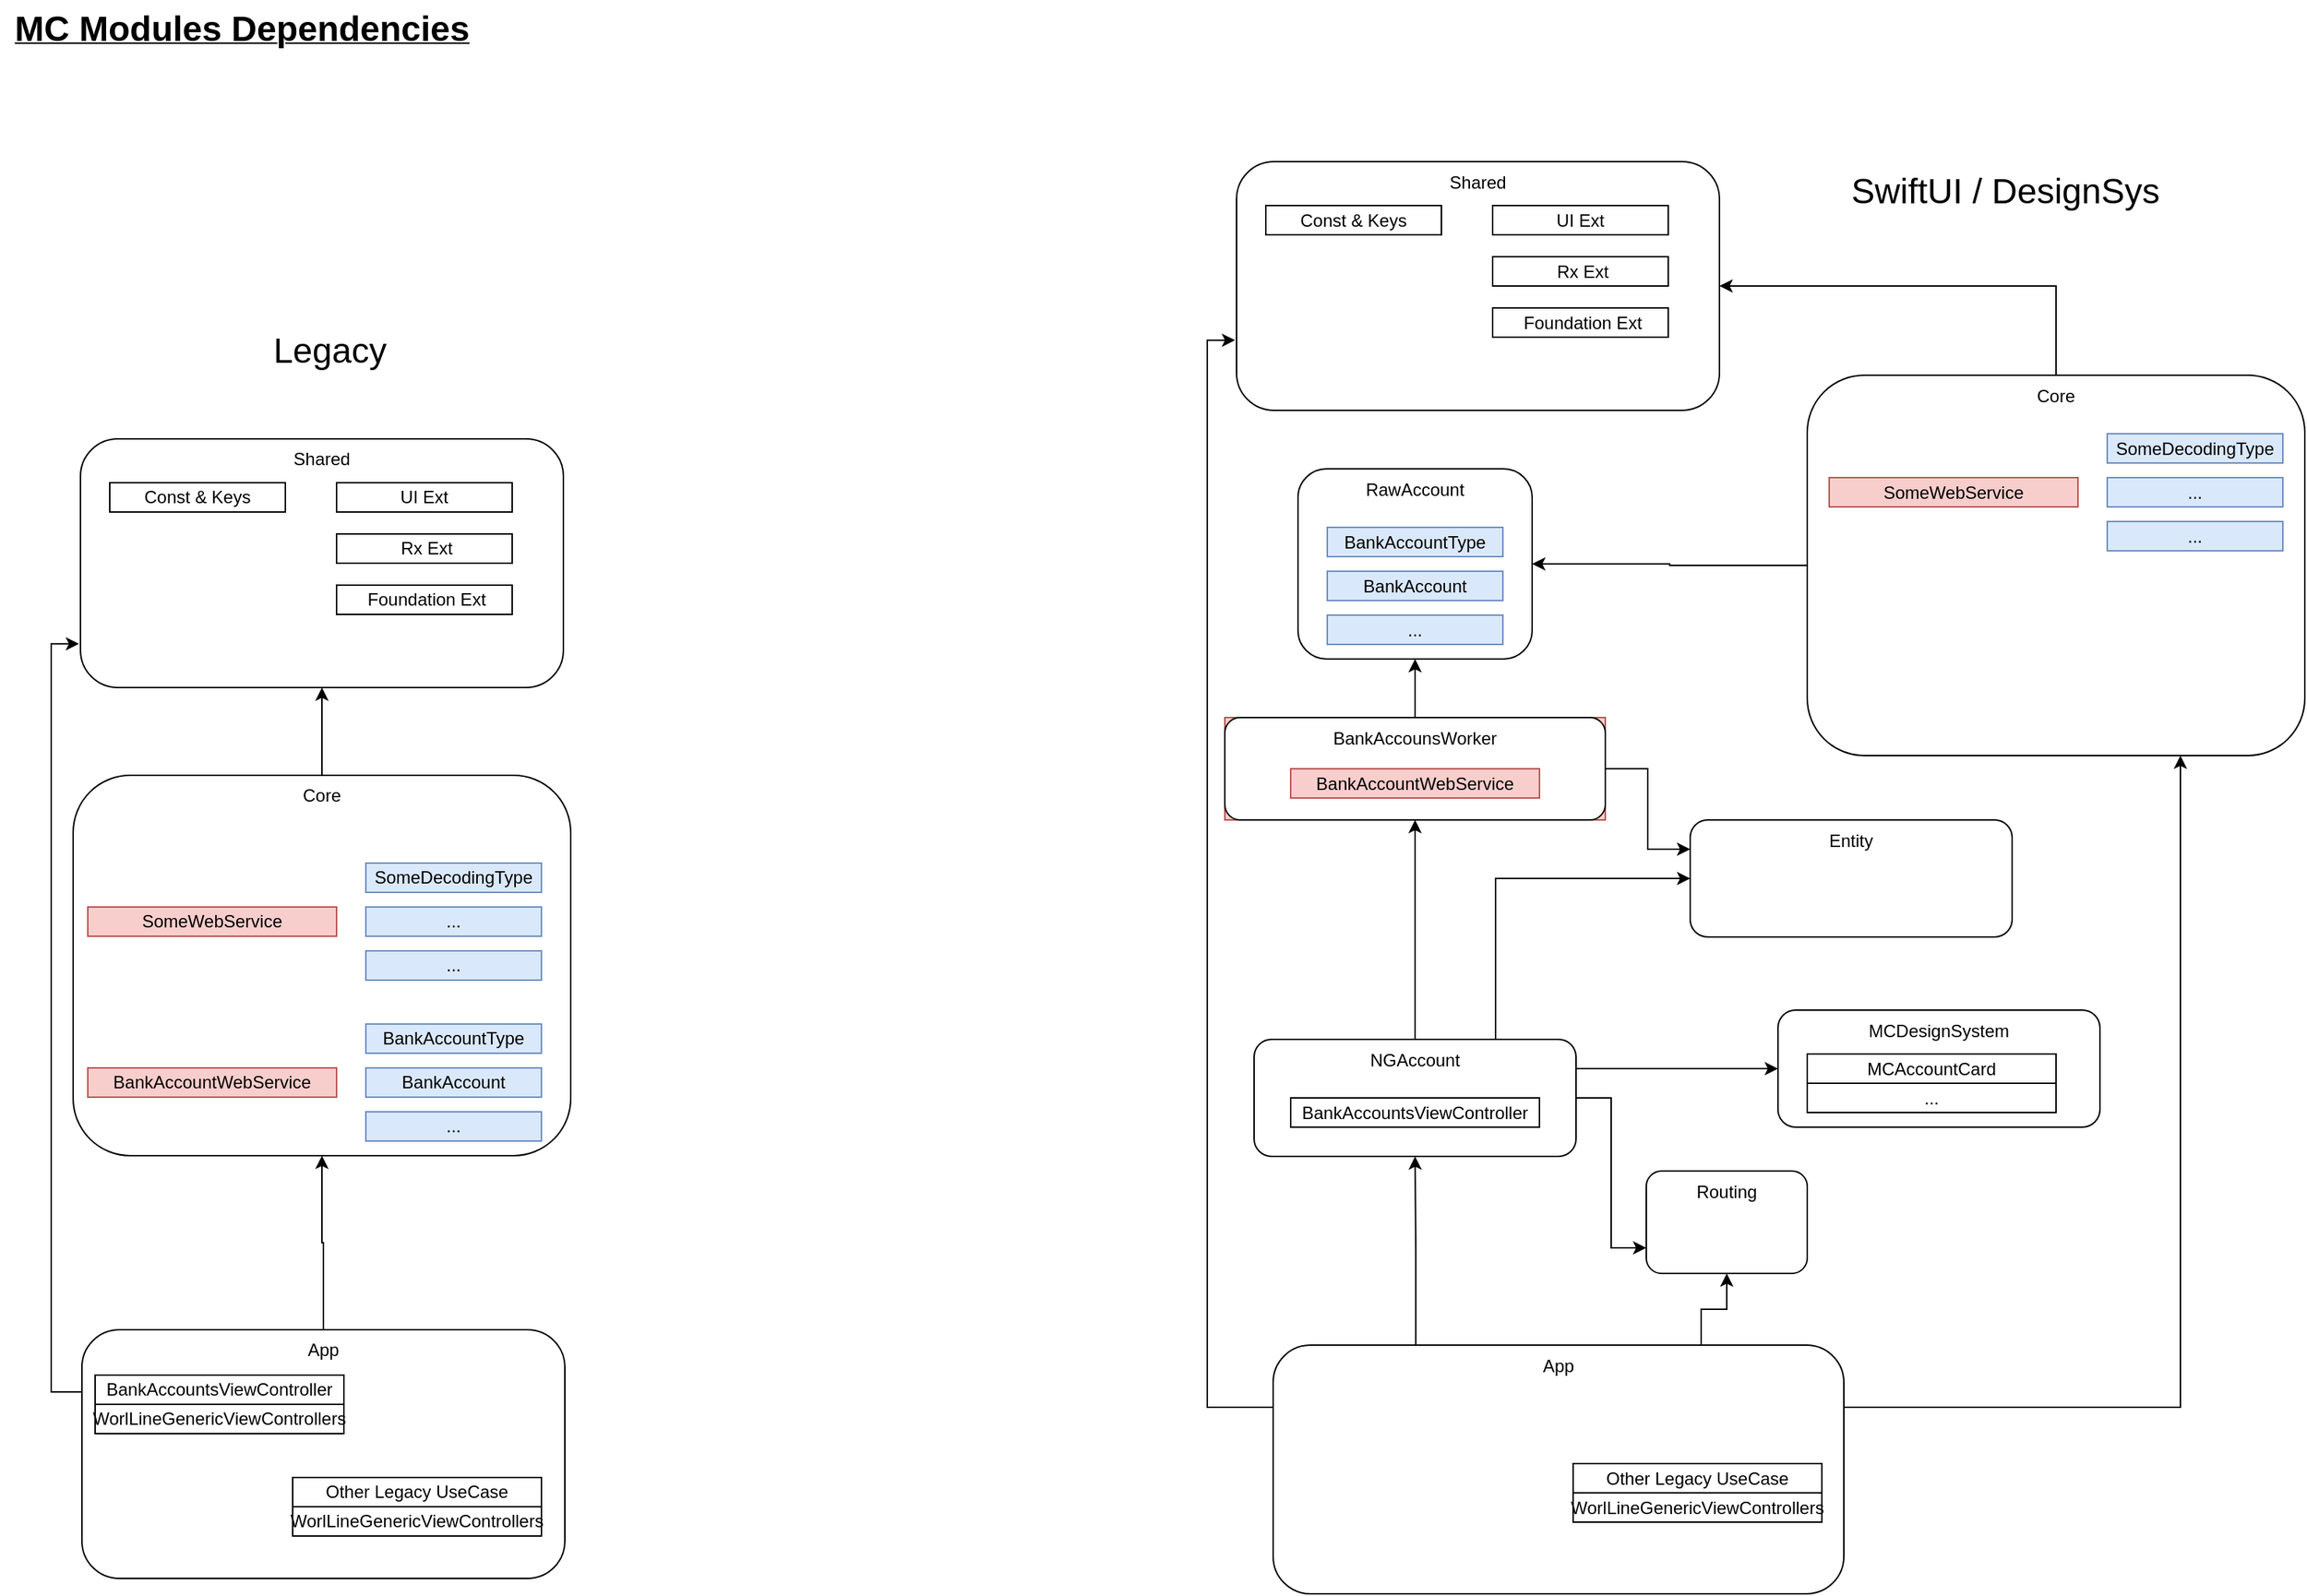 <mxfile version="20.6.2" type="device"><diagram id="i5yvxAz_1iwtVMrUf4z1" name="Page-1"><mxGraphModel dx="1876" dy="1500" grid="1" gridSize="10" guides="1" tooltips="1" connect="1" arrows="1" fold="1" page="1" pageScale="1" pageWidth="1654" pageHeight="1169" math="0" shadow="0"><root><mxCell id="0"/><mxCell id="1" parent="0"/><mxCell id="l5a38IMKoK79pU-6CkG5-42" style="edgeStyle=orthogonalEdgeStyle;rounded=0;orthogonalLoop=1;jettySize=auto;html=1;exitX=0.5;exitY=0;exitDx=0;exitDy=0;entryX=0.5;entryY=1;entryDx=0;entryDy=0;" parent="1" source="l5a38IMKoK79pU-6CkG5-1" target="l5a38IMKoK79pU-6CkG5-2" edge="1"><mxGeometry relative="1" as="geometry"/></mxCell><mxCell id="l5a38IMKoK79pU-6CkG5-1" value="Core" style="rounded=1;whiteSpace=wrap;html=1;verticalAlign=top;" parent="1" vertex="1"><mxGeometry x="75" y="560" width="340" height="260" as="geometry"/></mxCell><mxCell id="l5a38IMKoK79pU-6CkG5-7" value="" style="group" parent="1" vertex="1" connectable="0"><mxGeometry x="275" y="730" width="120" height="80" as="geometry"/></mxCell><mxCell id="l5a38IMKoK79pU-6CkG5-3" value="BankAccountType" style="whiteSpace=wrap;html=1;fillColor=#dae8fc;strokeColor=#6c8ebf;" parent="l5a38IMKoK79pU-6CkG5-7" vertex="1"><mxGeometry width="120" height="20" as="geometry"/></mxCell><mxCell id="l5a38IMKoK79pU-6CkG5-5" value="BankAccount" style="whiteSpace=wrap;html=1;fillColor=#dae8fc;strokeColor=#6c8ebf;" parent="l5a38IMKoK79pU-6CkG5-7" vertex="1"><mxGeometry y="30" width="120" height="20" as="geometry"/></mxCell><mxCell id="l5a38IMKoK79pU-6CkG5-6" value="..." style="whiteSpace=wrap;html=1;fillColor=#dae8fc;strokeColor=#6c8ebf;" parent="l5a38IMKoK79pU-6CkG5-7" vertex="1"><mxGeometry y="60" width="120" height="20" as="geometry"/></mxCell><mxCell id="l5a38IMKoK79pU-6CkG5-43" style="edgeStyle=orthogonalEdgeStyle;rounded=0;orthogonalLoop=1;jettySize=auto;html=1;exitX=0.5;exitY=0;exitDx=0;exitDy=0;entryX=0.5;entryY=1;entryDx=0;entryDy=0;" parent="1" source="l5a38IMKoK79pU-6CkG5-8" target="l5a38IMKoK79pU-6CkG5-1" edge="1"><mxGeometry relative="1" as="geometry"/></mxCell><mxCell id="l5a38IMKoK79pU-6CkG5-54" style="edgeStyle=orthogonalEdgeStyle;rounded=0;orthogonalLoop=1;jettySize=auto;html=1;exitX=0;exitY=0.25;exitDx=0;exitDy=0;entryX=-0.003;entryY=0.824;entryDx=0;entryDy=0;entryPerimeter=0;" parent="1" source="l5a38IMKoK79pU-6CkG5-8" target="l5a38IMKoK79pU-6CkG5-2" edge="1"><mxGeometry relative="1" as="geometry"/></mxCell><mxCell id="l5a38IMKoK79pU-6CkG5-8" value="App" style="rounded=1;whiteSpace=wrap;html=1;verticalAlign=top;" parent="1" vertex="1"><mxGeometry x="81" y="939" width="330" height="170" as="geometry"/></mxCell><mxCell id="l5a38IMKoK79pU-6CkG5-26" value="" style="group" parent="1" vertex="1" connectable="0"><mxGeometry x="912" y="350.5" width="160" height="130" as="geometry"/></mxCell><mxCell id="l5a38IMKoK79pU-6CkG5-14" value="RawAccount" style="rounded=1;whiteSpace=wrap;html=1;verticalAlign=top;" parent="l5a38IMKoK79pU-6CkG5-26" vertex="1"><mxGeometry width="160" height="130" as="geometry"/></mxCell><mxCell id="l5a38IMKoK79pU-6CkG5-15" value="" style="group" parent="l5a38IMKoK79pU-6CkG5-26" vertex="1" connectable="0"><mxGeometry x="20" y="40" width="120" height="80" as="geometry"/></mxCell><mxCell id="l5a38IMKoK79pU-6CkG5-16" value="BankAccountType" style="whiteSpace=wrap;html=1;fillColor=#dae8fc;strokeColor=#6c8ebf;" parent="l5a38IMKoK79pU-6CkG5-15" vertex="1"><mxGeometry width="120" height="20" as="geometry"/></mxCell><mxCell id="l5a38IMKoK79pU-6CkG5-17" value="BankAccount" style="whiteSpace=wrap;html=1;fillColor=#dae8fc;strokeColor=#6c8ebf;" parent="l5a38IMKoK79pU-6CkG5-15" vertex="1"><mxGeometry y="30" width="120" height="20" as="geometry"/></mxCell><mxCell id="l5a38IMKoK79pU-6CkG5-18" value="..." style="whiteSpace=wrap;html=1;fillColor=#dae8fc;strokeColor=#6c8ebf;" parent="l5a38IMKoK79pU-6CkG5-15" vertex="1"><mxGeometry y="60" width="120" height="20" as="geometry"/></mxCell><mxCell id="l5a38IMKoK79pU-6CkG5-27" value="" style="group;fillColor=#f8cecc;strokeColor=#b85450;" parent="1" vertex="1" connectable="0"><mxGeometry x="862" y="520.5" width="260" height="70" as="geometry"/></mxCell><mxCell id="l5a38IMKoK79pU-6CkG5-12" value="BankAccounsWorker" style="rounded=1;whiteSpace=wrap;html=1;verticalAlign=top;" parent="l5a38IMKoK79pU-6CkG5-27" vertex="1"><mxGeometry width="260" height="70" as="geometry"/></mxCell><mxCell id="l5a38IMKoK79pU-6CkG5-9" value="BankAccountWebService" style="whiteSpace=wrap;html=1;fillColor=#f8cecc;strokeColor=#b85450;" parent="l5a38IMKoK79pU-6CkG5-27" vertex="1"><mxGeometry x="45" y="35" width="170" height="20" as="geometry"/></mxCell><mxCell id="l5a38IMKoK79pU-6CkG5-44" style="edgeStyle=orthogonalEdgeStyle;rounded=0;orthogonalLoop=1;jettySize=auto;html=1;exitX=0.25;exitY=0;exitDx=0;exitDy=0;entryX=0.5;entryY=1;entryDx=0;entryDy=0;" parent="1" source="l5a38IMKoK79pU-6CkG5-33" target="l5a38IMKoK79pU-6CkG5-28" edge="1"><mxGeometry relative="1" as="geometry"/></mxCell><mxCell id="l5a38IMKoK79pU-6CkG5-69" style="edgeStyle=orthogonalEdgeStyle;rounded=0;orthogonalLoop=1;jettySize=auto;html=1;exitX=0;exitY=0.25;exitDx=0;exitDy=0;entryX=-0.003;entryY=0.718;entryDx=0;entryDy=0;entryPerimeter=0;" parent="1" source="l5a38IMKoK79pU-6CkG5-33" target="l5a38IMKoK79pU-6CkG5-62" edge="1"><mxGeometry relative="1" as="geometry"/></mxCell><mxCell id="l5a38IMKoK79pU-6CkG5-74" style="edgeStyle=orthogonalEdgeStyle;rounded=0;orthogonalLoop=1;jettySize=auto;html=1;exitX=0.75;exitY=0;exitDx=0;exitDy=0;entryX=0.5;entryY=1;entryDx=0;entryDy=0;" parent="1" source="l5a38IMKoK79pU-6CkG5-33" target="l5a38IMKoK79pU-6CkG5-39" edge="1"><mxGeometry relative="1" as="geometry"/></mxCell><mxCell id="bixLfyGM22KfOOsF53Az-26" style="edgeStyle=orthogonalEdgeStyle;rounded=0;orthogonalLoop=1;jettySize=auto;html=1;exitX=1;exitY=0.25;exitDx=0;exitDy=0;entryX=0.75;entryY=1;entryDx=0;entryDy=0;" parent="1" source="l5a38IMKoK79pU-6CkG5-33" target="bixLfyGM22KfOOsF53Az-12" edge="1"><mxGeometry relative="1" as="geometry"/></mxCell><mxCell id="l5a38IMKoK79pU-6CkG5-33" value="App" style="rounded=1;whiteSpace=wrap;html=1;verticalAlign=top;" parent="1" vertex="1"><mxGeometry x="895" y="949.5" width="390" height="170" as="geometry"/></mxCell><mxCell id="l5a38IMKoK79pU-6CkG5-39" value="Routing" style="rounded=1;whiteSpace=wrap;html=1;verticalAlign=top;" parent="1" vertex="1"><mxGeometry x="1150" y="830.5" width="110" height="70" as="geometry"/></mxCell><mxCell id="l5a38IMKoK79pU-6CkG5-40" value="Entity" style="rounded=1;whiteSpace=wrap;html=1;verticalAlign=top;" parent="1" vertex="1"><mxGeometry x="1180" y="590.5" width="220" height="80" as="geometry"/></mxCell><mxCell id="l5a38IMKoK79pU-6CkG5-41" value="BankAccountWebService" style="whiteSpace=wrap;html=1;fillColor=#f8cecc;strokeColor=#b85450;" parent="1" vertex="1"><mxGeometry x="85" y="760" width="170" height="20" as="geometry"/></mxCell><mxCell id="l5a38IMKoK79pU-6CkG5-45" value="" style="group" parent="1" vertex="1" connectable="0"><mxGeometry x="882" y="740.5" width="220" height="80" as="geometry"/></mxCell><mxCell id="l5a38IMKoK79pU-6CkG5-28" value="NGAccount" style="rounded=1;whiteSpace=wrap;html=1;verticalAlign=top;" parent="l5a38IMKoK79pU-6CkG5-45" vertex="1"><mxGeometry width="220" height="80" as="geometry"/></mxCell><mxCell id="l5a38IMKoK79pU-6CkG5-13" value="BankAccountsViewController" style="whiteSpace=wrap;html=1;" parent="l5a38IMKoK79pU-6CkG5-45" vertex="1"><mxGeometry x="25" y="40" width="170" height="20" as="geometry"/></mxCell><mxCell id="l5a38IMKoK79pU-6CkG5-48" style="edgeStyle=orthogonalEdgeStyle;rounded=0;orthogonalLoop=1;jettySize=auto;html=1;exitX=0.5;exitY=0;exitDx=0;exitDy=0;entryX=0.5;entryY=1;entryDx=0;entryDy=0;" parent="1" source="l5a38IMKoK79pU-6CkG5-28" target="l5a38IMKoK79pU-6CkG5-12" edge="1"><mxGeometry relative="1" as="geometry"/></mxCell><mxCell id="l5a38IMKoK79pU-6CkG5-50" style="edgeStyle=orthogonalEdgeStyle;rounded=0;orthogonalLoop=1;jettySize=auto;html=1;exitX=1;exitY=0.5;exitDx=0;exitDy=0;entryX=0;entryY=0.25;entryDx=0;entryDy=0;" parent="1" source="l5a38IMKoK79pU-6CkG5-12" target="l5a38IMKoK79pU-6CkG5-40" edge="1"><mxGeometry relative="1" as="geometry"/></mxCell><mxCell id="l5a38IMKoK79pU-6CkG5-51" style="edgeStyle=orthogonalEdgeStyle;rounded=0;orthogonalLoop=1;jettySize=auto;html=1;exitX=0.5;exitY=0;exitDx=0;exitDy=0;entryX=0.5;entryY=1;entryDx=0;entryDy=0;" parent="1" source="l5a38IMKoK79pU-6CkG5-12" target="l5a38IMKoK79pU-6CkG5-14" edge="1"><mxGeometry relative="1" as="geometry"/></mxCell><mxCell id="l5a38IMKoK79pU-6CkG5-60" value="" style="group" parent="1" vertex="1" connectable="0"><mxGeometry x="80" y="330" width="330" height="170" as="geometry"/></mxCell><mxCell id="l5a38IMKoK79pU-6CkG5-2" value="Shared" style="rounded=1;whiteSpace=wrap;html=1;verticalAlign=top;" parent="l5a38IMKoK79pU-6CkG5-60" vertex="1"><mxGeometry width="330" height="170" as="geometry"/></mxCell><mxCell id="l5a38IMKoK79pU-6CkG5-56" value="Const &amp;amp; Keys" style="whiteSpace=wrap;html=1;" parent="l5a38IMKoK79pU-6CkG5-60" vertex="1"><mxGeometry x="20" y="30" width="120" height="20" as="geometry"/></mxCell><mxCell id="l5a38IMKoK79pU-6CkG5-57" value="UI Ext" style="whiteSpace=wrap;html=1;" parent="l5a38IMKoK79pU-6CkG5-60" vertex="1"><mxGeometry x="175" y="30" width="120" height="20" as="geometry"/></mxCell><mxCell id="l5a38IMKoK79pU-6CkG5-58" value="&amp;nbsp;Rx Ext" style="whiteSpace=wrap;html=1;" parent="l5a38IMKoK79pU-6CkG5-60" vertex="1"><mxGeometry x="175" y="65" width="120" height="20" as="geometry"/></mxCell><mxCell id="l5a38IMKoK79pU-6CkG5-59" value="&amp;nbsp;Foundation Ext" style="whiteSpace=wrap;html=1;" parent="l5a38IMKoK79pU-6CkG5-60" vertex="1"><mxGeometry x="175" y="100" width="120" height="20" as="geometry"/></mxCell><mxCell id="l5a38IMKoK79pU-6CkG5-61" value="" style="group" parent="1" vertex="1" connectable="0"><mxGeometry x="870" y="140.5" width="330" height="170" as="geometry"/></mxCell><mxCell id="l5a38IMKoK79pU-6CkG5-62" value="Shared" style="rounded=1;whiteSpace=wrap;html=1;verticalAlign=top;" parent="l5a38IMKoK79pU-6CkG5-61" vertex="1"><mxGeometry width="330" height="170" as="geometry"/></mxCell><mxCell id="l5a38IMKoK79pU-6CkG5-63" value="Const &amp;amp; Keys" style="whiteSpace=wrap;html=1;" parent="l5a38IMKoK79pU-6CkG5-61" vertex="1"><mxGeometry x="20" y="30" width="120" height="20" as="geometry"/></mxCell><mxCell id="l5a38IMKoK79pU-6CkG5-64" value="UI Ext" style="whiteSpace=wrap;html=1;" parent="l5a38IMKoK79pU-6CkG5-61" vertex="1"><mxGeometry x="175" y="30" width="120" height="20" as="geometry"/></mxCell><mxCell id="l5a38IMKoK79pU-6CkG5-65" value="&amp;nbsp;Rx Ext" style="whiteSpace=wrap;html=1;" parent="l5a38IMKoK79pU-6CkG5-61" vertex="1"><mxGeometry x="175" y="65" width="120" height="20" as="geometry"/></mxCell><mxCell id="l5a38IMKoK79pU-6CkG5-66" value="&amp;nbsp;Foundation Ext" style="whiteSpace=wrap;html=1;" parent="l5a38IMKoK79pU-6CkG5-61" vertex="1"><mxGeometry x="175" y="100" width="120" height="20" as="geometry"/></mxCell><mxCell id="l5a38IMKoK79pU-6CkG5-70" value="SomeDecodingType" style="whiteSpace=wrap;html=1;fillColor=#dae8fc;strokeColor=#6c8ebf;" parent="1" vertex="1"><mxGeometry x="275" y="620" width="120" height="20" as="geometry"/></mxCell><mxCell id="l5a38IMKoK79pU-6CkG5-71" value="..." style="whiteSpace=wrap;html=1;fillColor=#dae8fc;strokeColor=#6c8ebf;" parent="1" vertex="1"><mxGeometry x="275" y="650" width="120" height="20" as="geometry"/></mxCell><mxCell id="l5a38IMKoK79pU-6CkG5-72" value="..." style="whiteSpace=wrap;html=1;fillColor=#dae8fc;strokeColor=#6c8ebf;" parent="1" vertex="1"><mxGeometry x="275" y="680" width="120" height="20" as="geometry"/></mxCell><mxCell id="l5a38IMKoK79pU-6CkG5-73" value="SomeWebService" style="whiteSpace=wrap;html=1;fillColor=#f8cecc;strokeColor=#b85450;" parent="1" vertex="1"><mxGeometry x="85" y="650" width="170" height="20" as="geometry"/></mxCell><mxCell id="l5a38IMKoK79pU-6CkG5-75" style="edgeStyle=orthogonalEdgeStyle;rounded=0;orthogonalLoop=1;jettySize=auto;html=1;exitX=1;exitY=0.5;exitDx=0;exitDy=0;entryX=0;entryY=0.75;entryDx=0;entryDy=0;" parent="1" source="l5a38IMKoK79pU-6CkG5-28" target="l5a38IMKoK79pU-6CkG5-39" edge="1"><mxGeometry relative="1" as="geometry"/></mxCell><mxCell id="l5a38IMKoK79pU-6CkG5-76" style="edgeStyle=orthogonalEdgeStyle;rounded=0;orthogonalLoop=1;jettySize=auto;html=1;exitX=0.75;exitY=0;exitDx=0;exitDy=0;entryX=0;entryY=0.5;entryDx=0;entryDy=0;" parent="1" source="l5a38IMKoK79pU-6CkG5-28" target="l5a38IMKoK79pU-6CkG5-40" edge="1"><mxGeometry relative="1" as="geometry"/></mxCell><mxCell id="l5a38IMKoK79pU-6CkG5-77" value="" style="group" parent="1" vertex="1" connectable="0"><mxGeometry x="1100" y="1030.5" width="170" height="40" as="geometry"/></mxCell><mxCell id="l5a38IMKoK79pU-6CkG5-37" value="Other Legacy UseCase" style="whiteSpace=wrap;html=1;" parent="l5a38IMKoK79pU-6CkG5-77" vertex="1"><mxGeometry width="170" height="20" as="geometry"/></mxCell><mxCell id="l5a38IMKoK79pU-6CkG5-38" value="WorlLineGenericViewControllers" style="whiteSpace=wrap;html=1;" parent="l5a38IMKoK79pU-6CkG5-77" vertex="1"><mxGeometry y="20" width="170" height="20" as="geometry"/></mxCell><mxCell id="bixLfyGM22KfOOsF53Az-1" value="" style="group" parent="1" vertex="1" connectable="0"><mxGeometry x="1240" y="720.5" width="220" height="80" as="geometry"/></mxCell><mxCell id="bixLfyGM22KfOOsF53Az-2" value="MCDesignSystem" style="rounded=1;whiteSpace=wrap;html=1;verticalAlign=top;" parent="bixLfyGM22KfOOsF53Az-1" vertex="1"><mxGeometry width="220" height="80" as="geometry"/></mxCell><mxCell id="bixLfyGM22KfOOsF53Az-4" value="" style="group" parent="bixLfyGM22KfOOsF53Az-1" vertex="1" connectable="0"><mxGeometry x="20" y="30" width="170" height="40" as="geometry"/></mxCell><mxCell id="bixLfyGM22KfOOsF53Az-5" value="MCAccountCard" style="whiteSpace=wrap;html=1;" parent="bixLfyGM22KfOOsF53Az-4" vertex="1"><mxGeometry width="170" height="20" as="geometry"/></mxCell><mxCell id="bixLfyGM22KfOOsF53Az-6" value="..." style="whiteSpace=wrap;html=1;" parent="bixLfyGM22KfOOsF53Az-4" vertex="1"><mxGeometry y="20" width="170" height="20" as="geometry"/></mxCell><mxCell id="bixLfyGM22KfOOsF53Az-7" style="edgeStyle=orthogonalEdgeStyle;rounded=0;orthogonalLoop=1;jettySize=auto;html=1;exitX=1;exitY=0.25;exitDx=0;exitDy=0;entryX=0;entryY=0.5;entryDx=0;entryDy=0;" parent="1" source="l5a38IMKoK79pU-6CkG5-28" target="bixLfyGM22KfOOsF53Az-2" edge="1"><mxGeometry relative="1" as="geometry"/></mxCell><mxCell id="bixLfyGM22KfOOsF53Az-8" value="" style="group" parent="1" vertex="1" connectable="0"><mxGeometry x="90" y="970" width="170" height="40" as="geometry"/></mxCell><mxCell id="l5a38IMKoK79pU-6CkG5-31" value="BankAccountsViewController" style="whiteSpace=wrap;html=1;" parent="bixLfyGM22KfOOsF53Az-8" vertex="1"><mxGeometry width="170" height="20" as="geometry"/></mxCell><mxCell id="l5a38IMKoK79pU-6CkG5-32" value="WorlLineGenericViewControllers" style="whiteSpace=wrap;html=1;" parent="bixLfyGM22KfOOsF53Az-8" vertex="1"><mxGeometry y="20" width="170" height="20" as="geometry"/></mxCell><mxCell id="bixLfyGM22KfOOsF53Az-9" value="" style="group" parent="1" vertex="1" connectable="0"><mxGeometry x="225" y="1040" width="170" height="40" as="geometry"/></mxCell><mxCell id="bixLfyGM22KfOOsF53Az-10" value="Other Legacy UseCase" style="whiteSpace=wrap;html=1;" parent="bixLfyGM22KfOOsF53Az-9" vertex="1"><mxGeometry width="170" height="20" as="geometry"/></mxCell><mxCell id="bixLfyGM22KfOOsF53Az-11" value="WorlLineGenericViewControllers" style="whiteSpace=wrap;html=1;" parent="bixLfyGM22KfOOsF53Az-9" vertex="1"><mxGeometry y="20" width="170" height="20" as="geometry"/></mxCell><mxCell id="bixLfyGM22KfOOsF53Az-25" style="edgeStyle=orthogonalEdgeStyle;rounded=0;orthogonalLoop=1;jettySize=auto;html=1;exitX=0.5;exitY=0;exitDx=0;exitDy=0;" parent="1" source="bixLfyGM22KfOOsF53Az-12" target="l5a38IMKoK79pU-6CkG5-62" edge="1"><mxGeometry relative="1" as="geometry"/></mxCell><mxCell id="k4mtG78YNMBuIv0s7-FC-1" style="edgeStyle=orthogonalEdgeStyle;rounded=0;orthogonalLoop=1;jettySize=auto;html=1;exitX=0;exitY=0.5;exitDx=0;exitDy=0;entryX=1;entryY=0.5;entryDx=0;entryDy=0;" edge="1" parent="1" source="bixLfyGM22KfOOsF53Az-12" target="l5a38IMKoK79pU-6CkG5-14"><mxGeometry relative="1" as="geometry"/></mxCell><mxCell id="bixLfyGM22KfOOsF53Az-12" value="Core" style="rounded=1;whiteSpace=wrap;html=1;verticalAlign=top;" parent="1" vertex="1"><mxGeometry x="1260" y="286.5" width="340" height="260" as="geometry"/></mxCell><mxCell id="bixLfyGM22KfOOsF53Az-20" value="SomeDecodingType" style="whiteSpace=wrap;html=1;fillColor=#dae8fc;strokeColor=#6c8ebf;" parent="1" vertex="1"><mxGeometry x="1465" y="326.5" width="120" height="20" as="geometry"/></mxCell><mxCell id="bixLfyGM22KfOOsF53Az-21" value="..." style="whiteSpace=wrap;html=1;fillColor=#dae8fc;strokeColor=#6c8ebf;" parent="1" vertex="1"><mxGeometry x="1465" y="356.5" width="120" height="20" as="geometry"/></mxCell><mxCell id="bixLfyGM22KfOOsF53Az-22" value="..." style="whiteSpace=wrap;html=1;fillColor=#dae8fc;strokeColor=#6c8ebf;" parent="1" vertex="1"><mxGeometry x="1465" y="386.5" width="120" height="20" as="geometry"/></mxCell><mxCell id="bixLfyGM22KfOOsF53Az-23" value="SomeWebService" style="whiteSpace=wrap;html=1;fillColor=#f8cecc;strokeColor=#b85450;" parent="1" vertex="1"><mxGeometry x="1275" y="356.5" width="170" height="20" as="geometry"/></mxCell><mxCell id="bixLfyGM22KfOOsF53Az-24" style="edgeStyle=orthogonalEdgeStyle;rounded=0;orthogonalLoop=1;jettySize=auto;html=1;exitX=0.5;exitY=1;exitDx=0;exitDy=0;" parent="1" source="bixLfyGM22KfOOsF53Az-12" target="bixLfyGM22KfOOsF53Az-12" edge="1"><mxGeometry relative="1" as="geometry"/></mxCell><mxCell id="k4mtG78YNMBuIv0s7-FC-2" value="&lt;font style=&quot;font-size: 24px;&quot;&gt;MC Modules Dependencies&lt;/font&gt;" style="text;html=1;align=center;verticalAlign=middle;resizable=0;points=[];autosize=1;strokeColor=none;fillColor=none;fontStyle=5" vertex="1" parent="1"><mxGeometry x="25" y="30" width="330" height="40" as="geometry"/></mxCell><mxCell id="k4mtG78YNMBuIv0s7-FC-3" value="&lt;font style=&quot;font-size: 24px;&quot;&gt;Legacy&lt;/font&gt;" style="text;html=1;align=center;verticalAlign=middle;resizable=0;points=[];autosize=1;strokeColor=none;fillColor=none;fontStyle=0" vertex="1" parent="1"><mxGeometry x="200" y="250" width="100" height="40" as="geometry"/></mxCell><mxCell id="k4mtG78YNMBuIv0s7-FC-4" value="&lt;font size=&quot;5&quot;&gt;SwiftUI / DesignSys&lt;/font&gt;" style="text;html=1;align=center;verticalAlign=middle;resizable=0;points=[];autosize=1;strokeColor=none;fillColor=none;fontStyle=0" vertex="1" parent="1"><mxGeometry x="1280" y="140.5" width="230" height="40" as="geometry"/></mxCell></root></mxGraphModel></diagram></mxfile>